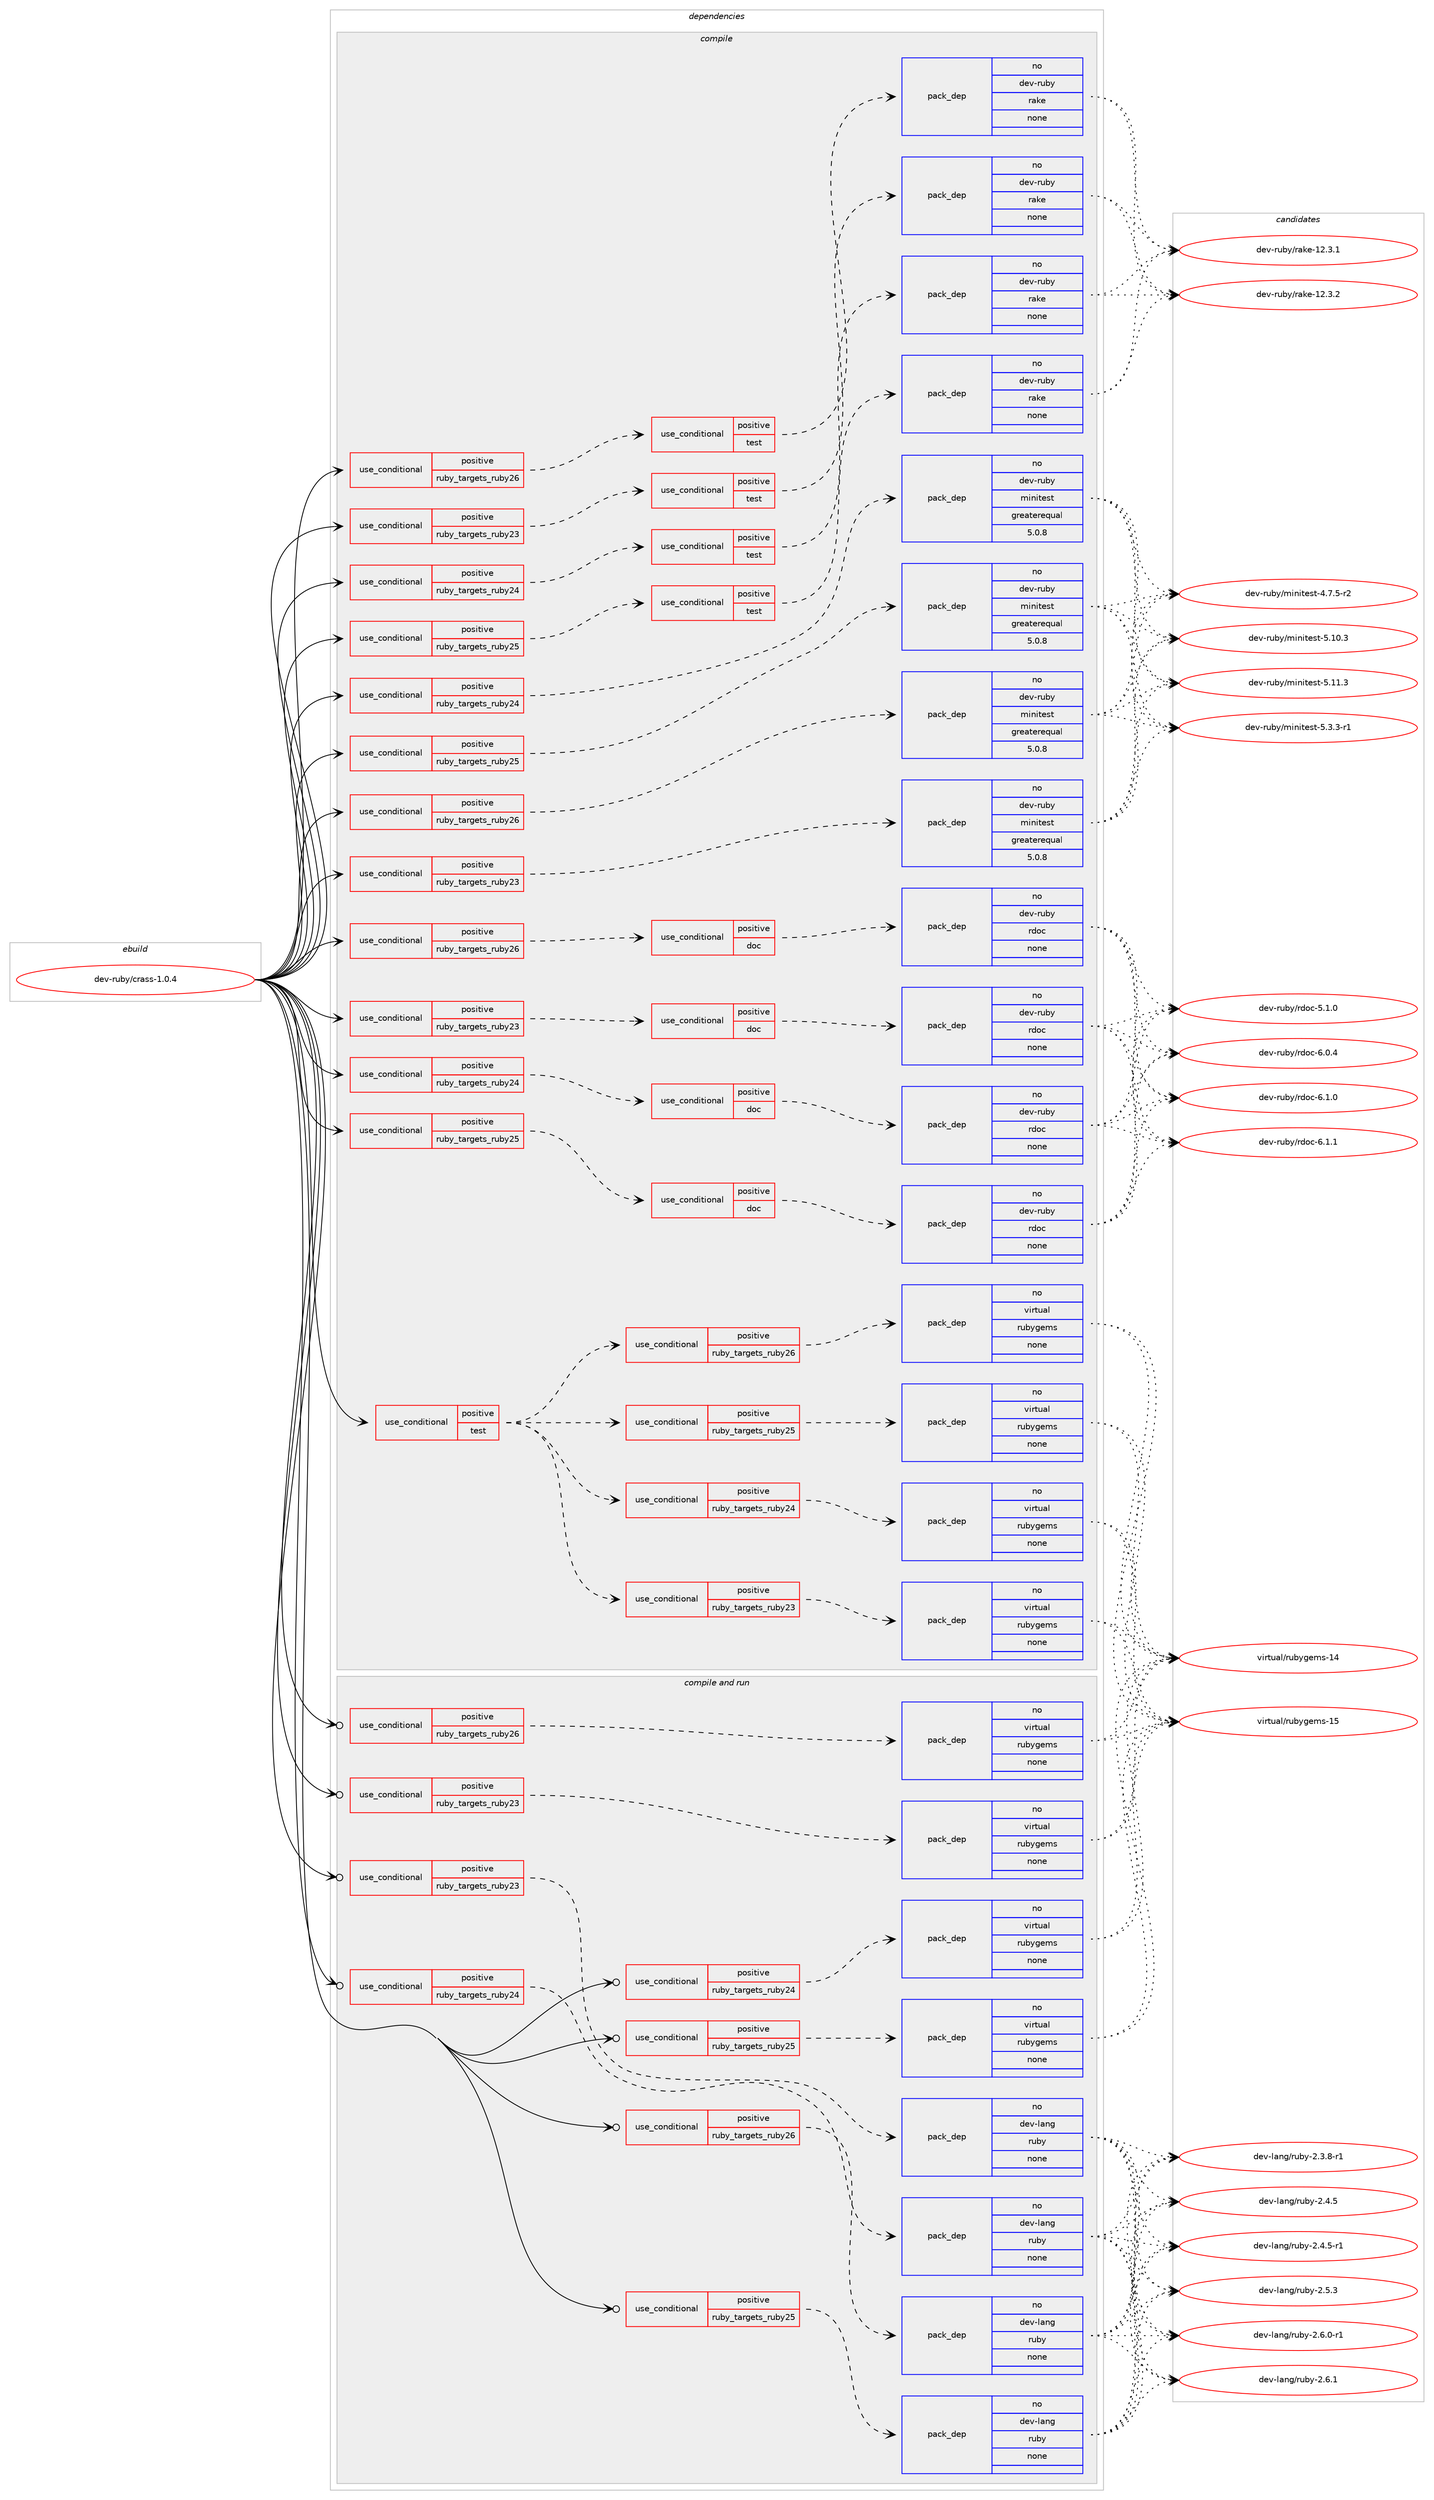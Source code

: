 digraph prolog {

# *************
# Graph options
# *************

newrank=true;
concentrate=true;
compound=true;
graph [rankdir=LR,fontname=Helvetica,fontsize=10,ranksep=1.5];#, ranksep=2.5, nodesep=0.2];
edge  [arrowhead=vee];
node  [fontname=Helvetica,fontsize=10];

# **********
# The ebuild
# **********

subgraph cluster_leftcol {
color=gray;
rank=same;
label=<<i>ebuild</i>>;
id [label="dev-ruby/crass-1.0.4", color=red, width=4, href="../dev-ruby/crass-1.0.4.svg"];
}

# ****************
# The dependencies
# ****************

subgraph cluster_midcol {
color=gray;
label=<<i>dependencies</i>>;
subgraph cluster_compile {
fillcolor="#eeeeee";
style=filled;
label=<<i>compile</i>>;
subgraph cond397153 {
dependency1488416 [label=<<TABLE BORDER="0" CELLBORDER="1" CELLSPACING="0" CELLPADDING="4"><TR><TD ROWSPAN="3" CELLPADDING="10">use_conditional</TD></TR><TR><TD>positive</TD></TR><TR><TD>ruby_targets_ruby23</TD></TR></TABLE>>, shape=none, color=red];
subgraph cond397154 {
dependency1488417 [label=<<TABLE BORDER="0" CELLBORDER="1" CELLSPACING="0" CELLPADDING="4"><TR><TD ROWSPAN="3" CELLPADDING="10">use_conditional</TD></TR><TR><TD>positive</TD></TR><TR><TD>doc</TD></TR></TABLE>>, shape=none, color=red];
subgraph pack1067819 {
dependency1488418 [label=<<TABLE BORDER="0" CELLBORDER="1" CELLSPACING="0" CELLPADDING="4" WIDTH="220"><TR><TD ROWSPAN="6" CELLPADDING="30">pack_dep</TD></TR><TR><TD WIDTH="110">no</TD></TR><TR><TD>dev-ruby</TD></TR><TR><TD>rdoc</TD></TR><TR><TD>none</TD></TR><TR><TD></TD></TR></TABLE>>, shape=none, color=blue];
}
dependency1488417:e -> dependency1488418:w [weight=20,style="dashed",arrowhead="vee"];
}
dependency1488416:e -> dependency1488417:w [weight=20,style="dashed",arrowhead="vee"];
}
id:e -> dependency1488416:w [weight=20,style="solid",arrowhead="vee"];
subgraph cond397155 {
dependency1488419 [label=<<TABLE BORDER="0" CELLBORDER="1" CELLSPACING="0" CELLPADDING="4"><TR><TD ROWSPAN="3" CELLPADDING="10">use_conditional</TD></TR><TR><TD>positive</TD></TR><TR><TD>ruby_targets_ruby23</TD></TR></TABLE>>, shape=none, color=red];
subgraph cond397156 {
dependency1488420 [label=<<TABLE BORDER="0" CELLBORDER="1" CELLSPACING="0" CELLPADDING="4"><TR><TD ROWSPAN="3" CELLPADDING="10">use_conditional</TD></TR><TR><TD>positive</TD></TR><TR><TD>test</TD></TR></TABLE>>, shape=none, color=red];
subgraph pack1067820 {
dependency1488421 [label=<<TABLE BORDER="0" CELLBORDER="1" CELLSPACING="0" CELLPADDING="4" WIDTH="220"><TR><TD ROWSPAN="6" CELLPADDING="30">pack_dep</TD></TR><TR><TD WIDTH="110">no</TD></TR><TR><TD>dev-ruby</TD></TR><TR><TD>rake</TD></TR><TR><TD>none</TD></TR><TR><TD></TD></TR></TABLE>>, shape=none, color=blue];
}
dependency1488420:e -> dependency1488421:w [weight=20,style="dashed",arrowhead="vee"];
}
dependency1488419:e -> dependency1488420:w [weight=20,style="dashed",arrowhead="vee"];
}
id:e -> dependency1488419:w [weight=20,style="solid",arrowhead="vee"];
subgraph cond397157 {
dependency1488422 [label=<<TABLE BORDER="0" CELLBORDER="1" CELLSPACING="0" CELLPADDING="4"><TR><TD ROWSPAN="3" CELLPADDING="10">use_conditional</TD></TR><TR><TD>positive</TD></TR><TR><TD>ruby_targets_ruby23</TD></TR></TABLE>>, shape=none, color=red];
subgraph pack1067821 {
dependency1488423 [label=<<TABLE BORDER="0" CELLBORDER="1" CELLSPACING="0" CELLPADDING="4" WIDTH="220"><TR><TD ROWSPAN="6" CELLPADDING="30">pack_dep</TD></TR><TR><TD WIDTH="110">no</TD></TR><TR><TD>dev-ruby</TD></TR><TR><TD>minitest</TD></TR><TR><TD>greaterequal</TD></TR><TR><TD>5.0.8</TD></TR></TABLE>>, shape=none, color=blue];
}
dependency1488422:e -> dependency1488423:w [weight=20,style="dashed",arrowhead="vee"];
}
id:e -> dependency1488422:w [weight=20,style="solid",arrowhead="vee"];
subgraph cond397158 {
dependency1488424 [label=<<TABLE BORDER="0" CELLBORDER="1" CELLSPACING="0" CELLPADDING="4"><TR><TD ROWSPAN="3" CELLPADDING="10">use_conditional</TD></TR><TR><TD>positive</TD></TR><TR><TD>ruby_targets_ruby24</TD></TR></TABLE>>, shape=none, color=red];
subgraph cond397159 {
dependency1488425 [label=<<TABLE BORDER="0" CELLBORDER="1" CELLSPACING="0" CELLPADDING="4"><TR><TD ROWSPAN="3" CELLPADDING="10">use_conditional</TD></TR><TR><TD>positive</TD></TR><TR><TD>doc</TD></TR></TABLE>>, shape=none, color=red];
subgraph pack1067822 {
dependency1488426 [label=<<TABLE BORDER="0" CELLBORDER="1" CELLSPACING="0" CELLPADDING="4" WIDTH="220"><TR><TD ROWSPAN="6" CELLPADDING="30">pack_dep</TD></TR><TR><TD WIDTH="110">no</TD></TR><TR><TD>dev-ruby</TD></TR><TR><TD>rdoc</TD></TR><TR><TD>none</TD></TR><TR><TD></TD></TR></TABLE>>, shape=none, color=blue];
}
dependency1488425:e -> dependency1488426:w [weight=20,style="dashed",arrowhead="vee"];
}
dependency1488424:e -> dependency1488425:w [weight=20,style="dashed",arrowhead="vee"];
}
id:e -> dependency1488424:w [weight=20,style="solid",arrowhead="vee"];
subgraph cond397160 {
dependency1488427 [label=<<TABLE BORDER="0" CELLBORDER="1" CELLSPACING="0" CELLPADDING="4"><TR><TD ROWSPAN="3" CELLPADDING="10">use_conditional</TD></TR><TR><TD>positive</TD></TR><TR><TD>ruby_targets_ruby24</TD></TR></TABLE>>, shape=none, color=red];
subgraph cond397161 {
dependency1488428 [label=<<TABLE BORDER="0" CELLBORDER="1" CELLSPACING="0" CELLPADDING="4"><TR><TD ROWSPAN="3" CELLPADDING="10">use_conditional</TD></TR><TR><TD>positive</TD></TR><TR><TD>test</TD></TR></TABLE>>, shape=none, color=red];
subgraph pack1067823 {
dependency1488429 [label=<<TABLE BORDER="0" CELLBORDER="1" CELLSPACING="0" CELLPADDING="4" WIDTH="220"><TR><TD ROWSPAN="6" CELLPADDING="30">pack_dep</TD></TR><TR><TD WIDTH="110">no</TD></TR><TR><TD>dev-ruby</TD></TR><TR><TD>rake</TD></TR><TR><TD>none</TD></TR><TR><TD></TD></TR></TABLE>>, shape=none, color=blue];
}
dependency1488428:e -> dependency1488429:w [weight=20,style="dashed",arrowhead="vee"];
}
dependency1488427:e -> dependency1488428:w [weight=20,style="dashed",arrowhead="vee"];
}
id:e -> dependency1488427:w [weight=20,style="solid",arrowhead="vee"];
subgraph cond397162 {
dependency1488430 [label=<<TABLE BORDER="0" CELLBORDER="1" CELLSPACING="0" CELLPADDING="4"><TR><TD ROWSPAN="3" CELLPADDING="10">use_conditional</TD></TR><TR><TD>positive</TD></TR><TR><TD>ruby_targets_ruby24</TD></TR></TABLE>>, shape=none, color=red];
subgraph pack1067824 {
dependency1488431 [label=<<TABLE BORDER="0" CELLBORDER="1" CELLSPACING="0" CELLPADDING="4" WIDTH="220"><TR><TD ROWSPAN="6" CELLPADDING="30">pack_dep</TD></TR><TR><TD WIDTH="110">no</TD></TR><TR><TD>dev-ruby</TD></TR><TR><TD>minitest</TD></TR><TR><TD>greaterequal</TD></TR><TR><TD>5.0.8</TD></TR></TABLE>>, shape=none, color=blue];
}
dependency1488430:e -> dependency1488431:w [weight=20,style="dashed",arrowhead="vee"];
}
id:e -> dependency1488430:w [weight=20,style="solid",arrowhead="vee"];
subgraph cond397163 {
dependency1488432 [label=<<TABLE BORDER="0" CELLBORDER="1" CELLSPACING="0" CELLPADDING="4"><TR><TD ROWSPAN="3" CELLPADDING="10">use_conditional</TD></TR><TR><TD>positive</TD></TR><TR><TD>ruby_targets_ruby25</TD></TR></TABLE>>, shape=none, color=red];
subgraph cond397164 {
dependency1488433 [label=<<TABLE BORDER="0" CELLBORDER="1" CELLSPACING="0" CELLPADDING="4"><TR><TD ROWSPAN="3" CELLPADDING="10">use_conditional</TD></TR><TR><TD>positive</TD></TR><TR><TD>doc</TD></TR></TABLE>>, shape=none, color=red];
subgraph pack1067825 {
dependency1488434 [label=<<TABLE BORDER="0" CELLBORDER="1" CELLSPACING="0" CELLPADDING="4" WIDTH="220"><TR><TD ROWSPAN="6" CELLPADDING="30">pack_dep</TD></TR><TR><TD WIDTH="110">no</TD></TR><TR><TD>dev-ruby</TD></TR><TR><TD>rdoc</TD></TR><TR><TD>none</TD></TR><TR><TD></TD></TR></TABLE>>, shape=none, color=blue];
}
dependency1488433:e -> dependency1488434:w [weight=20,style="dashed",arrowhead="vee"];
}
dependency1488432:e -> dependency1488433:w [weight=20,style="dashed",arrowhead="vee"];
}
id:e -> dependency1488432:w [weight=20,style="solid",arrowhead="vee"];
subgraph cond397165 {
dependency1488435 [label=<<TABLE BORDER="0" CELLBORDER="1" CELLSPACING="0" CELLPADDING="4"><TR><TD ROWSPAN="3" CELLPADDING="10">use_conditional</TD></TR><TR><TD>positive</TD></TR><TR><TD>ruby_targets_ruby25</TD></TR></TABLE>>, shape=none, color=red];
subgraph cond397166 {
dependency1488436 [label=<<TABLE BORDER="0" CELLBORDER="1" CELLSPACING="0" CELLPADDING="4"><TR><TD ROWSPAN="3" CELLPADDING="10">use_conditional</TD></TR><TR><TD>positive</TD></TR><TR><TD>test</TD></TR></TABLE>>, shape=none, color=red];
subgraph pack1067826 {
dependency1488437 [label=<<TABLE BORDER="0" CELLBORDER="1" CELLSPACING="0" CELLPADDING="4" WIDTH="220"><TR><TD ROWSPAN="6" CELLPADDING="30">pack_dep</TD></TR><TR><TD WIDTH="110">no</TD></TR><TR><TD>dev-ruby</TD></TR><TR><TD>rake</TD></TR><TR><TD>none</TD></TR><TR><TD></TD></TR></TABLE>>, shape=none, color=blue];
}
dependency1488436:e -> dependency1488437:w [weight=20,style="dashed",arrowhead="vee"];
}
dependency1488435:e -> dependency1488436:w [weight=20,style="dashed",arrowhead="vee"];
}
id:e -> dependency1488435:w [weight=20,style="solid",arrowhead="vee"];
subgraph cond397167 {
dependency1488438 [label=<<TABLE BORDER="0" CELLBORDER="1" CELLSPACING="0" CELLPADDING="4"><TR><TD ROWSPAN="3" CELLPADDING="10">use_conditional</TD></TR><TR><TD>positive</TD></TR><TR><TD>ruby_targets_ruby25</TD></TR></TABLE>>, shape=none, color=red];
subgraph pack1067827 {
dependency1488439 [label=<<TABLE BORDER="0" CELLBORDER="1" CELLSPACING="0" CELLPADDING="4" WIDTH="220"><TR><TD ROWSPAN="6" CELLPADDING="30">pack_dep</TD></TR><TR><TD WIDTH="110">no</TD></TR><TR><TD>dev-ruby</TD></TR><TR><TD>minitest</TD></TR><TR><TD>greaterequal</TD></TR><TR><TD>5.0.8</TD></TR></TABLE>>, shape=none, color=blue];
}
dependency1488438:e -> dependency1488439:w [weight=20,style="dashed",arrowhead="vee"];
}
id:e -> dependency1488438:w [weight=20,style="solid",arrowhead="vee"];
subgraph cond397168 {
dependency1488440 [label=<<TABLE BORDER="0" CELLBORDER="1" CELLSPACING="0" CELLPADDING="4"><TR><TD ROWSPAN="3" CELLPADDING="10">use_conditional</TD></TR><TR><TD>positive</TD></TR><TR><TD>ruby_targets_ruby26</TD></TR></TABLE>>, shape=none, color=red];
subgraph cond397169 {
dependency1488441 [label=<<TABLE BORDER="0" CELLBORDER="1" CELLSPACING="0" CELLPADDING="4"><TR><TD ROWSPAN="3" CELLPADDING="10">use_conditional</TD></TR><TR><TD>positive</TD></TR><TR><TD>doc</TD></TR></TABLE>>, shape=none, color=red];
subgraph pack1067828 {
dependency1488442 [label=<<TABLE BORDER="0" CELLBORDER="1" CELLSPACING="0" CELLPADDING="4" WIDTH="220"><TR><TD ROWSPAN="6" CELLPADDING="30">pack_dep</TD></TR><TR><TD WIDTH="110">no</TD></TR><TR><TD>dev-ruby</TD></TR><TR><TD>rdoc</TD></TR><TR><TD>none</TD></TR><TR><TD></TD></TR></TABLE>>, shape=none, color=blue];
}
dependency1488441:e -> dependency1488442:w [weight=20,style="dashed",arrowhead="vee"];
}
dependency1488440:e -> dependency1488441:w [weight=20,style="dashed",arrowhead="vee"];
}
id:e -> dependency1488440:w [weight=20,style="solid",arrowhead="vee"];
subgraph cond397170 {
dependency1488443 [label=<<TABLE BORDER="0" CELLBORDER="1" CELLSPACING="0" CELLPADDING="4"><TR><TD ROWSPAN="3" CELLPADDING="10">use_conditional</TD></TR><TR><TD>positive</TD></TR><TR><TD>ruby_targets_ruby26</TD></TR></TABLE>>, shape=none, color=red];
subgraph cond397171 {
dependency1488444 [label=<<TABLE BORDER="0" CELLBORDER="1" CELLSPACING="0" CELLPADDING="4"><TR><TD ROWSPAN="3" CELLPADDING="10">use_conditional</TD></TR><TR><TD>positive</TD></TR><TR><TD>test</TD></TR></TABLE>>, shape=none, color=red];
subgraph pack1067829 {
dependency1488445 [label=<<TABLE BORDER="0" CELLBORDER="1" CELLSPACING="0" CELLPADDING="4" WIDTH="220"><TR><TD ROWSPAN="6" CELLPADDING="30">pack_dep</TD></TR><TR><TD WIDTH="110">no</TD></TR><TR><TD>dev-ruby</TD></TR><TR><TD>rake</TD></TR><TR><TD>none</TD></TR><TR><TD></TD></TR></TABLE>>, shape=none, color=blue];
}
dependency1488444:e -> dependency1488445:w [weight=20,style="dashed",arrowhead="vee"];
}
dependency1488443:e -> dependency1488444:w [weight=20,style="dashed",arrowhead="vee"];
}
id:e -> dependency1488443:w [weight=20,style="solid",arrowhead="vee"];
subgraph cond397172 {
dependency1488446 [label=<<TABLE BORDER="0" CELLBORDER="1" CELLSPACING="0" CELLPADDING="4"><TR><TD ROWSPAN="3" CELLPADDING="10">use_conditional</TD></TR><TR><TD>positive</TD></TR><TR><TD>ruby_targets_ruby26</TD></TR></TABLE>>, shape=none, color=red];
subgraph pack1067830 {
dependency1488447 [label=<<TABLE BORDER="0" CELLBORDER="1" CELLSPACING="0" CELLPADDING="4" WIDTH="220"><TR><TD ROWSPAN="6" CELLPADDING="30">pack_dep</TD></TR><TR><TD WIDTH="110">no</TD></TR><TR><TD>dev-ruby</TD></TR><TR><TD>minitest</TD></TR><TR><TD>greaterequal</TD></TR><TR><TD>5.0.8</TD></TR></TABLE>>, shape=none, color=blue];
}
dependency1488446:e -> dependency1488447:w [weight=20,style="dashed",arrowhead="vee"];
}
id:e -> dependency1488446:w [weight=20,style="solid",arrowhead="vee"];
subgraph cond397173 {
dependency1488448 [label=<<TABLE BORDER="0" CELLBORDER="1" CELLSPACING="0" CELLPADDING="4"><TR><TD ROWSPAN="3" CELLPADDING="10">use_conditional</TD></TR><TR><TD>positive</TD></TR><TR><TD>test</TD></TR></TABLE>>, shape=none, color=red];
subgraph cond397174 {
dependency1488449 [label=<<TABLE BORDER="0" CELLBORDER="1" CELLSPACING="0" CELLPADDING="4"><TR><TD ROWSPAN="3" CELLPADDING="10">use_conditional</TD></TR><TR><TD>positive</TD></TR><TR><TD>ruby_targets_ruby23</TD></TR></TABLE>>, shape=none, color=red];
subgraph pack1067831 {
dependency1488450 [label=<<TABLE BORDER="0" CELLBORDER="1" CELLSPACING="0" CELLPADDING="4" WIDTH="220"><TR><TD ROWSPAN="6" CELLPADDING="30">pack_dep</TD></TR><TR><TD WIDTH="110">no</TD></TR><TR><TD>virtual</TD></TR><TR><TD>rubygems</TD></TR><TR><TD>none</TD></TR><TR><TD></TD></TR></TABLE>>, shape=none, color=blue];
}
dependency1488449:e -> dependency1488450:w [weight=20,style="dashed",arrowhead="vee"];
}
dependency1488448:e -> dependency1488449:w [weight=20,style="dashed",arrowhead="vee"];
subgraph cond397175 {
dependency1488451 [label=<<TABLE BORDER="0" CELLBORDER="1" CELLSPACING="0" CELLPADDING="4"><TR><TD ROWSPAN="3" CELLPADDING="10">use_conditional</TD></TR><TR><TD>positive</TD></TR><TR><TD>ruby_targets_ruby24</TD></TR></TABLE>>, shape=none, color=red];
subgraph pack1067832 {
dependency1488452 [label=<<TABLE BORDER="0" CELLBORDER="1" CELLSPACING="0" CELLPADDING="4" WIDTH="220"><TR><TD ROWSPAN="6" CELLPADDING="30">pack_dep</TD></TR><TR><TD WIDTH="110">no</TD></TR><TR><TD>virtual</TD></TR><TR><TD>rubygems</TD></TR><TR><TD>none</TD></TR><TR><TD></TD></TR></TABLE>>, shape=none, color=blue];
}
dependency1488451:e -> dependency1488452:w [weight=20,style="dashed",arrowhead="vee"];
}
dependency1488448:e -> dependency1488451:w [weight=20,style="dashed",arrowhead="vee"];
subgraph cond397176 {
dependency1488453 [label=<<TABLE BORDER="0" CELLBORDER="1" CELLSPACING="0" CELLPADDING="4"><TR><TD ROWSPAN="3" CELLPADDING="10">use_conditional</TD></TR><TR><TD>positive</TD></TR><TR><TD>ruby_targets_ruby25</TD></TR></TABLE>>, shape=none, color=red];
subgraph pack1067833 {
dependency1488454 [label=<<TABLE BORDER="0" CELLBORDER="1" CELLSPACING="0" CELLPADDING="4" WIDTH="220"><TR><TD ROWSPAN="6" CELLPADDING="30">pack_dep</TD></TR><TR><TD WIDTH="110">no</TD></TR><TR><TD>virtual</TD></TR><TR><TD>rubygems</TD></TR><TR><TD>none</TD></TR><TR><TD></TD></TR></TABLE>>, shape=none, color=blue];
}
dependency1488453:e -> dependency1488454:w [weight=20,style="dashed",arrowhead="vee"];
}
dependency1488448:e -> dependency1488453:w [weight=20,style="dashed",arrowhead="vee"];
subgraph cond397177 {
dependency1488455 [label=<<TABLE BORDER="0" CELLBORDER="1" CELLSPACING="0" CELLPADDING="4"><TR><TD ROWSPAN="3" CELLPADDING="10">use_conditional</TD></TR><TR><TD>positive</TD></TR><TR><TD>ruby_targets_ruby26</TD></TR></TABLE>>, shape=none, color=red];
subgraph pack1067834 {
dependency1488456 [label=<<TABLE BORDER="0" CELLBORDER="1" CELLSPACING="0" CELLPADDING="4" WIDTH="220"><TR><TD ROWSPAN="6" CELLPADDING="30">pack_dep</TD></TR><TR><TD WIDTH="110">no</TD></TR><TR><TD>virtual</TD></TR><TR><TD>rubygems</TD></TR><TR><TD>none</TD></TR><TR><TD></TD></TR></TABLE>>, shape=none, color=blue];
}
dependency1488455:e -> dependency1488456:w [weight=20,style="dashed",arrowhead="vee"];
}
dependency1488448:e -> dependency1488455:w [weight=20,style="dashed",arrowhead="vee"];
}
id:e -> dependency1488448:w [weight=20,style="solid",arrowhead="vee"];
}
subgraph cluster_compileandrun {
fillcolor="#eeeeee";
style=filled;
label=<<i>compile and run</i>>;
subgraph cond397178 {
dependency1488457 [label=<<TABLE BORDER="0" CELLBORDER="1" CELLSPACING="0" CELLPADDING="4"><TR><TD ROWSPAN="3" CELLPADDING="10">use_conditional</TD></TR><TR><TD>positive</TD></TR><TR><TD>ruby_targets_ruby23</TD></TR></TABLE>>, shape=none, color=red];
subgraph pack1067835 {
dependency1488458 [label=<<TABLE BORDER="0" CELLBORDER="1" CELLSPACING="0" CELLPADDING="4" WIDTH="220"><TR><TD ROWSPAN="6" CELLPADDING="30">pack_dep</TD></TR><TR><TD WIDTH="110">no</TD></TR><TR><TD>dev-lang</TD></TR><TR><TD>ruby</TD></TR><TR><TD>none</TD></TR><TR><TD></TD></TR></TABLE>>, shape=none, color=blue];
}
dependency1488457:e -> dependency1488458:w [weight=20,style="dashed",arrowhead="vee"];
}
id:e -> dependency1488457:w [weight=20,style="solid",arrowhead="odotvee"];
subgraph cond397179 {
dependency1488459 [label=<<TABLE BORDER="0" CELLBORDER="1" CELLSPACING="0" CELLPADDING="4"><TR><TD ROWSPAN="3" CELLPADDING="10">use_conditional</TD></TR><TR><TD>positive</TD></TR><TR><TD>ruby_targets_ruby23</TD></TR></TABLE>>, shape=none, color=red];
subgraph pack1067836 {
dependency1488460 [label=<<TABLE BORDER="0" CELLBORDER="1" CELLSPACING="0" CELLPADDING="4" WIDTH="220"><TR><TD ROWSPAN="6" CELLPADDING="30">pack_dep</TD></TR><TR><TD WIDTH="110">no</TD></TR><TR><TD>virtual</TD></TR><TR><TD>rubygems</TD></TR><TR><TD>none</TD></TR><TR><TD></TD></TR></TABLE>>, shape=none, color=blue];
}
dependency1488459:e -> dependency1488460:w [weight=20,style="dashed",arrowhead="vee"];
}
id:e -> dependency1488459:w [weight=20,style="solid",arrowhead="odotvee"];
subgraph cond397180 {
dependency1488461 [label=<<TABLE BORDER="0" CELLBORDER="1" CELLSPACING="0" CELLPADDING="4"><TR><TD ROWSPAN="3" CELLPADDING="10">use_conditional</TD></TR><TR><TD>positive</TD></TR><TR><TD>ruby_targets_ruby24</TD></TR></TABLE>>, shape=none, color=red];
subgraph pack1067837 {
dependency1488462 [label=<<TABLE BORDER="0" CELLBORDER="1" CELLSPACING="0" CELLPADDING="4" WIDTH="220"><TR><TD ROWSPAN="6" CELLPADDING="30">pack_dep</TD></TR><TR><TD WIDTH="110">no</TD></TR><TR><TD>dev-lang</TD></TR><TR><TD>ruby</TD></TR><TR><TD>none</TD></TR><TR><TD></TD></TR></TABLE>>, shape=none, color=blue];
}
dependency1488461:e -> dependency1488462:w [weight=20,style="dashed",arrowhead="vee"];
}
id:e -> dependency1488461:w [weight=20,style="solid",arrowhead="odotvee"];
subgraph cond397181 {
dependency1488463 [label=<<TABLE BORDER="0" CELLBORDER="1" CELLSPACING="0" CELLPADDING="4"><TR><TD ROWSPAN="3" CELLPADDING="10">use_conditional</TD></TR><TR><TD>positive</TD></TR><TR><TD>ruby_targets_ruby24</TD></TR></TABLE>>, shape=none, color=red];
subgraph pack1067838 {
dependency1488464 [label=<<TABLE BORDER="0" CELLBORDER="1" CELLSPACING="0" CELLPADDING="4" WIDTH="220"><TR><TD ROWSPAN="6" CELLPADDING="30">pack_dep</TD></TR><TR><TD WIDTH="110">no</TD></TR><TR><TD>virtual</TD></TR><TR><TD>rubygems</TD></TR><TR><TD>none</TD></TR><TR><TD></TD></TR></TABLE>>, shape=none, color=blue];
}
dependency1488463:e -> dependency1488464:w [weight=20,style="dashed",arrowhead="vee"];
}
id:e -> dependency1488463:w [weight=20,style="solid",arrowhead="odotvee"];
subgraph cond397182 {
dependency1488465 [label=<<TABLE BORDER="0" CELLBORDER="1" CELLSPACING="0" CELLPADDING="4"><TR><TD ROWSPAN="3" CELLPADDING="10">use_conditional</TD></TR><TR><TD>positive</TD></TR><TR><TD>ruby_targets_ruby25</TD></TR></TABLE>>, shape=none, color=red];
subgraph pack1067839 {
dependency1488466 [label=<<TABLE BORDER="0" CELLBORDER="1" CELLSPACING="0" CELLPADDING="4" WIDTH="220"><TR><TD ROWSPAN="6" CELLPADDING="30">pack_dep</TD></TR><TR><TD WIDTH="110">no</TD></TR><TR><TD>dev-lang</TD></TR><TR><TD>ruby</TD></TR><TR><TD>none</TD></TR><TR><TD></TD></TR></TABLE>>, shape=none, color=blue];
}
dependency1488465:e -> dependency1488466:w [weight=20,style="dashed",arrowhead="vee"];
}
id:e -> dependency1488465:w [weight=20,style="solid",arrowhead="odotvee"];
subgraph cond397183 {
dependency1488467 [label=<<TABLE BORDER="0" CELLBORDER="1" CELLSPACING="0" CELLPADDING="4"><TR><TD ROWSPAN="3" CELLPADDING="10">use_conditional</TD></TR><TR><TD>positive</TD></TR><TR><TD>ruby_targets_ruby25</TD></TR></TABLE>>, shape=none, color=red];
subgraph pack1067840 {
dependency1488468 [label=<<TABLE BORDER="0" CELLBORDER="1" CELLSPACING="0" CELLPADDING="4" WIDTH="220"><TR><TD ROWSPAN="6" CELLPADDING="30">pack_dep</TD></TR><TR><TD WIDTH="110">no</TD></TR><TR><TD>virtual</TD></TR><TR><TD>rubygems</TD></TR><TR><TD>none</TD></TR><TR><TD></TD></TR></TABLE>>, shape=none, color=blue];
}
dependency1488467:e -> dependency1488468:w [weight=20,style="dashed",arrowhead="vee"];
}
id:e -> dependency1488467:w [weight=20,style="solid",arrowhead="odotvee"];
subgraph cond397184 {
dependency1488469 [label=<<TABLE BORDER="0" CELLBORDER="1" CELLSPACING="0" CELLPADDING="4"><TR><TD ROWSPAN="3" CELLPADDING="10">use_conditional</TD></TR><TR><TD>positive</TD></TR><TR><TD>ruby_targets_ruby26</TD></TR></TABLE>>, shape=none, color=red];
subgraph pack1067841 {
dependency1488470 [label=<<TABLE BORDER="0" CELLBORDER="1" CELLSPACING="0" CELLPADDING="4" WIDTH="220"><TR><TD ROWSPAN="6" CELLPADDING="30">pack_dep</TD></TR><TR><TD WIDTH="110">no</TD></TR><TR><TD>dev-lang</TD></TR><TR><TD>ruby</TD></TR><TR><TD>none</TD></TR><TR><TD></TD></TR></TABLE>>, shape=none, color=blue];
}
dependency1488469:e -> dependency1488470:w [weight=20,style="dashed",arrowhead="vee"];
}
id:e -> dependency1488469:w [weight=20,style="solid",arrowhead="odotvee"];
subgraph cond397185 {
dependency1488471 [label=<<TABLE BORDER="0" CELLBORDER="1" CELLSPACING="0" CELLPADDING="4"><TR><TD ROWSPAN="3" CELLPADDING="10">use_conditional</TD></TR><TR><TD>positive</TD></TR><TR><TD>ruby_targets_ruby26</TD></TR></TABLE>>, shape=none, color=red];
subgraph pack1067842 {
dependency1488472 [label=<<TABLE BORDER="0" CELLBORDER="1" CELLSPACING="0" CELLPADDING="4" WIDTH="220"><TR><TD ROWSPAN="6" CELLPADDING="30">pack_dep</TD></TR><TR><TD WIDTH="110">no</TD></TR><TR><TD>virtual</TD></TR><TR><TD>rubygems</TD></TR><TR><TD>none</TD></TR><TR><TD></TD></TR></TABLE>>, shape=none, color=blue];
}
dependency1488471:e -> dependency1488472:w [weight=20,style="dashed",arrowhead="vee"];
}
id:e -> dependency1488471:w [weight=20,style="solid",arrowhead="odotvee"];
}
subgraph cluster_run {
fillcolor="#eeeeee";
style=filled;
label=<<i>run</i>>;
}
}

# **************
# The candidates
# **************

subgraph cluster_choices {
rank=same;
color=gray;
label=<<i>candidates</i>>;

subgraph choice1067819 {
color=black;
nodesep=1;
choice10010111845114117981214711410011199455346494648 [label="dev-ruby/rdoc-5.1.0", color=red, width=4,href="../dev-ruby/rdoc-5.1.0.svg"];
choice10010111845114117981214711410011199455446484652 [label="dev-ruby/rdoc-6.0.4", color=red, width=4,href="../dev-ruby/rdoc-6.0.4.svg"];
choice10010111845114117981214711410011199455446494648 [label="dev-ruby/rdoc-6.1.0", color=red, width=4,href="../dev-ruby/rdoc-6.1.0.svg"];
choice10010111845114117981214711410011199455446494649 [label="dev-ruby/rdoc-6.1.1", color=red, width=4,href="../dev-ruby/rdoc-6.1.1.svg"];
dependency1488418:e -> choice10010111845114117981214711410011199455346494648:w [style=dotted,weight="100"];
dependency1488418:e -> choice10010111845114117981214711410011199455446484652:w [style=dotted,weight="100"];
dependency1488418:e -> choice10010111845114117981214711410011199455446494648:w [style=dotted,weight="100"];
dependency1488418:e -> choice10010111845114117981214711410011199455446494649:w [style=dotted,weight="100"];
}
subgraph choice1067820 {
color=black;
nodesep=1;
choice1001011184511411798121471149710710145495046514649 [label="dev-ruby/rake-12.3.1", color=red, width=4,href="../dev-ruby/rake-12.3.1.svg"];
choice1001011184511411798121471149710710145495046514650 [label="dev-ruby/rake-12.3.2", color=red, width=4,href="../dev-ruby/rake-12.3.2.svg"];
dependency1488421:e -> choice1001011184511411798121471149710710145495046514649:w [style=dotted,weight="100"];
dependency1488421:e -> choice1001011184511411798121471149710710145495046514650:w [style=dotted,weight="100"];
}
subgraph choice1067821 {
color=black;
nodesep=1;
choice1001011184511411798121471091051101051161011151164552465546534511450 [label="dev-ruby/minitest-4.7.5-r2", color=red, width=4,href="../dev-ruby/minitest-4.7.5-r2.svg"];
choice10010111845114117981214710910511010511610111511645534649484651 [label="dev-ruby/minitest-5.10.3", color=red, width=4,href="../dev-ruby/minitest-5.10.3.svg"];
choice10010111845114117981214710910511010511610111511645534649494651 [label="dev-ruby/minitest-5.11.3", color=red, width=4,href="../dev-ruby/minitest-5.11.3.svg"];
choice1001011184511411798121471091051101051161011151164553465146514511449 [label="dev-ruby/minitest-5.3.3-r1", color=red, width=4,href="../dev-ruby/minitest-5.3.3-r1.svg"];
dependency1488423:e -> choice1001011184511411798121471091051101051161011151164552465546534511450:w [style=dotted,weight="100"];
dependency1488423:e -> choice10010111845114117981214710910511010511610111511645534649484651:w [style=dotted,weight="100"];
dependency1488423:e -> choice10010111845114117981214710910511010511610111511645534649494651:w [style=dotted,weight="100"];
dependency1488423:e -> choice1001011184511411798121471091051101051161011151164553465146514511449:w [style=dotted,weight="100"];
}
subgraph choice1067822 {
color=black;
nodesep=1;
choice10010111845114117981214711410011199455346494648 [label="dev-ruby/rdoc-5.1.0", color=red, width=4,href="../dev-ruby/rdoc-5.1.0.svg"];
choice10010111845114117981214711410011199455446484652 [label="dev-ruby/rdoc-6.0.4", color=red, width=4,href="../dev-ruby/rdoc-6.0.4.svg"];
choice10010111845114117981214711410011199455446494648 [label="dev-ruby/rdoc-6.1.0", color=red, width=4,href="../dev-ruby/rdoc-6.1.0.svg"];
choice10010111845114117981214711410011199455446494649 [label="dev-ruby/rdoc-6.1.1", color=red, width=4,href="../dev-ruby/rdoc-6.1.1.svg"];
dependency1488426:e -> choice10010111845114117981214711410011199455346494648:w [style=dotted,weight="100"];
dependency1488426:e -> choice10010111845114117981214711410011199455446484652:w [style=dotted,weight="100"];
dependency1488426:e -> choice10010111845114117981214711410011199455446494648:w [style=dotted,weight="100"];
dependency1488426:e -> choice10010111845114117981214711410011199455446494649:w [style=dotted,weight="100"];
}
subgraph choice1067823 {
color=black;
nodesep=1;
choice1001011184511411798121471149710710145495046514649 [label="dev-ruby/rake-12.3.1", color=red, width=4,href="../dev-ruby/rake-12.3.1.svg"];
choice1001011184511411798121471149710710145495046514650 [label="dev-ruby/rake-12.3.2", color=red, width=4,href="../dev-ruby/rake-12.3.2.svg"];
dependency1488429:e -> choice1001011184511411798121471149710710145495046514649:w [style=dotted,weight="100"];
dependency1488429:e -> choice1001011184511411798121471149710710145495046514650:w [style=dotted,weight="100"];
}
subgraph choice1067824 {
color=black;
nodesep=1;
choice1001011184511411798121471091051101051161011151164552465546534511450 [label="dev-ruby/minitest-4.7.5-r2", color=red, width=4,href="../dev-ruby/minitest-4.7.5-r2.svg"];
choice10010111845114117981214710910511010511610111511645534649484651 [label="dev-ruby/minitest-5.10.3", color=red, width=4,href="../dev-ruby/minitest-5.10.3.svg"];
choice10010111845114117981214710910511010511610111511645534649494651 [label="dev-ruby/minitest-5.11.3", color=red, width=4,href="../dev-ruby/minitest-5.11.3.svg"];
choice1001011184511411798121471091051101051161011151164553465146514511449 [label="dev-ruby/minitest-5.3.3-r1", color=red, width=4,href="../dev-ruby/minitest-5.3.3-r1.svg"];
dependency1488431:e -> choice1001011184511411798121471091051101051161011151164552465546534511450:w [style=dotted,weight="100"];
dependency1488431:e -> choice10010111845114117981214710910511010511610111511645534649484651:w [style=dotted,weight="100"];
dependency1488431:e -> choice10010111845114117981214710910511010511610111511645534649494651:w [style=dotted,weight="100"];
dependency1488431:e -> choice1001011184511411798121471091051101051161011151164553465146514511449:w [style=dotted,weight="100"];
}
subgraph choice1067825 {
color=black;
nodesep=1;
choice10010111845114117981214711410011199455346494648 [label="dev-ruby/rdoc-5.1.0", color=red, width=4,href="../dev-ruby/rdoc-5.1.0.svg"];
choice10010111845114117981214711410011199455446484652 [label="dev-ruby/rdoc-6.0.4", color=red, width=4,href="../dev-ruby/rdoc-6.0.4.svg"];
choice10010111845114117981214711410011199455446494648 [label="dev-ruby/rdoc-6.1.0", color=red, width=4,href="../dev-ruby/rdoc-6.1.0.svg"];
choice10010111845114117981214711410011199455446494649 [label="dev-ruby/rdoc-6.1.1", color=red, width=4,href="../dev-ruby/rdoc-6.1.1.svg"];
dependency1488434:e -> choice10010111845114117981214711410011199455346494648:w [style=dotted,weight="100"];
dependency1488434:e -> choice10010111845114117981214711410011199455446484652:w [style=dotted,weight="100"];
dependency1488434:e -> choice10010111845114117981214711410011199455446494648:w [style=dotted,weight="100"];
dependency1488434:e -> choice10010111845114117981214711410011199455446494649:w [style=dotted,weight="100"];
}
subgraph choice1067826 {
color=black;
nodesep=1;
choice1001011184511411798121471149710710145495046514649 [label="dev-ruby/rake-12.3.1", color=red, width=4,href="../dev-ruby/rake-12.3.1.svg"];
choice1001011184511411798121471149710710145495046514650 [label="dev-ruby/rake-12.3.2", color=red, width=4,href="../dev-ruby/rake-12.3.2.svg"];
dependency1488437:e -> choice1001011184511411798121471149710710145495046514649:w [style=dotted,weight="100"];
dependency1488437:e -> choice1001011184511411798121471149710710145495046514650:w [style=dotted,weight="100"];
}
subgraph choice1067827 {
color=black;
nodesep=1;
choice1001011184511411798121471091051101051161011151164552465546534511450 [label="dev-ruby/minitest-4.7.5-r2", color=red, width=4,href="../dev-ruby/minitest-4.7.5-r2.svg"];
choice10010111845114117981214710910511010511610111511645534649484651 [label="dev-ruby/minitest-5.10.3", color=red, width=4,href="../dev-ruby/minitest-5.10.3.svg"];
choice10010111845114117981214710910511010511610111511645534649494651 [label="dev-ruby/minitest-5.11.3", color=red, width=4,href="../dev-ruby/minitest-5.11.3.svg"];
choice1001011184511411798121471091051101051161011151164553465146514511449 [label="dev-ruby/minitest-5.3.3-r1", color=red, width=4,href="../dev-ruby/minitest-5.3.3-r1.svg"];
dependency1488439:e -> choice1001011184511411798121471091051101051161011151164552465546534511450:w [style=dotted,weight="100"];
dependency1488439:e -> choice10010111845114117981214710910511010511610111511645534649484651:w [style=dotted,weight="100"];
dependency1488439:e -> choice10010111845114117981214710910511010511610111511645534649494651:w [style=dotted,weight="100"];
dependency1488439:e -> choice1001011184511411798121471091051101051161011151164553465146514511449:w [style=dotted,weight="100"];
}
subgraph choice1067828 {
color=black;
nodesep=1;
choice10010111845114117981214711410011199455346494648 [label="dev-ruby/rdoc-5.1.0", color=red, width=4,href="../dev-ruby/rdoc-5.1.0.svg"];
choice10010111845114117981214711410011199455446484652 [label="dev-ruby/rdoc-6.0.4", color=red, width=4,href="../dev-ruby/rdoc-6.0.4.svg"];
choice10010111845114117981214711410011199455446494648 [label="dev-ruby/rdoc-6.1.0", color=red, width=4,href="../dev-ruby/rdoc-6.1.0.svg"];
choice10010111845114117981214711410011199455446494649 [label="dev-ruby/rdoc-6.1.1", color=red, width=4,href="../dev-ruby/rdoc-6.1.1.svg"];
dependency1488442:e -> choice10010111845114117981214711410011199455346494648:w [style=dotted,weight="100"];
dependency1488442:e -> choice10010111845114117981214711410011199455446484652:w [style=dotted,weight="100"];
dependency1488442:e -> choice10010111845114117981214711410011199455446494648:w [style=dotted,weight="100"];
dependency1488442:e -> choice10010111845114117981214711410011199455446494649:w [style=dotted,weight="100"];
}
subgraph choice1067829 {
color=black;
nodesep=1;
choice1001011184511411798121471149710710145495046514649 [label="dev-ruby/rake-12.3.1", color=red, width=4,href="../dev-ruby/rake-12.3.1.svg"];
choice1001011184511411798121471149710710145495046514650 [label="dev-ruby/rake-12.3.2", color=red, width=4,href="../dev-ruby/rake-12.3.2.svg"];
dependency1488445:e -> choice1001011184511411798121471149710710145495046514649:w [style=dotted,weight="100"];
dependency1488445:e -> choice1001011184511411798121471149710710145495046514650:w [style=dotted,weight="100"];
}
subgraph choice1067830 {
color=black;
nodesep=1;
choice1001011184511411798121471091051101051161011151164552465546534511450 [label="dev-ruby/minitest-4.7.5-r2", color=red, width=4,href="../dev-ruby/minitest-4.7.5-r2.svg"];
choice10010111845114117981214710910511010511610111511645534649484651 [label="dev-ruby/minitest-5.10.3", color=red, width=4,href="../dev-ruby/minitest-5.10.3.svg"];
choice10010111845114117981214710910511010511610111511645534649494651 [label="dev-ruby/minitest-5.11.3", color=red, width=4,href="../dev-ruby/minitest-5.11.3.svg"];
choice1001011184511411798121471091051101051161011151164553465146514511449 [label="dev-ruby/minitest-5.3.3-r1", color=red, width=4,href="../dev-ruby/minitest-5.3.3-r1.svg"];
dependency1488447:e -> choice1001011184511411798121471091051101051161011151164552465546534511450:w [style=dotted,weight="100"];
dependency1488447:e -> choice10010111845114117981214710910511010511610111511645534649484651:w [style=dotted,weight="100"];
dependency1488447:e -> choice10010111845114117981214710910511010511610111511645534649494651:w [style=dotted,weight="100"];
dependency1488447:e -> choice1001011184511411798121471091051101051161011151164553465146514511449:w [style=dotted,weight="100"];
}
subgraph choice1067831 {
color=black;
nodesep=1;
choice118105114116117971084711411798121103101109115454952 [label="virtual/rubygems-14", color=red, width=4,href="../virtual/rubygems-14.svg"];
choice118105114116117971084711411798121103101109115454953 [label="virtual/rubygems-15", color=red, width=4,href="../virtual/rubygems-15.svg"];
dependency1488450:e -> choice118105114116117971084711411798121103101109115454952:w [style=dotted,weight="100"];
dependency1488450:e -> choice118105114116117971084711411798121103101109115454953:w [style=dotted,weight="100"];
}
subgraph choice1067832 {
color=black;
nodesep=1;
choice118105114116117971084711411798121103101109115454952 [label="virtual/rubygems-14", color=red, width=4,href="../virtual/rubygems-14.svg"];
choice118105114116117971084711411798121103101109115454953 [label="virtual/rubygems-15", color=red, width=4,href="../virtual/rubygems-15.svg"];
dependency1488452:e -> choice118105114116117971084711411798121103101109115454952:w [style=dotted,weight="100"];
dependency1488452:e -> choice118105114116117971084711411798121103101109115454953:w [style=dotted,weight="100"];
}
subgraph choice1067833 {
color=black;
nodesep=1;
choice118105114116117971084711411798121103101109115454952 [label="virtual/rubygems-14", color=red, width=4,href="../virtual/rubygems-14.svg"];
choice118105114116117971084711411798121103101109115454953 [label="virtual/rubygems-15", color=red, width=4,href="../virtual/rubygems-15.svg"];
dependency1488454:e -> choice118105114116117971084711411798121103101109115454952:w [style=dotted,weight="100"];
dependency1488454:e -> choice118105114116117971084711411798121103101109115454953:w [style=dotted,weight="100"];
}
subgraph choice1067834 {
color=black;
nodesep=1;
choice118105114116117971084711411798121103101109115454952 [label="virtual/rubygems-14", color=red, width=4,href="../virtual/rubygems-14.svg"];
choice118105114116117971084711411798121103101109115454953 [label="virtual/rubygems-15", color=red, width=4,href="../virtual/rubygems-15.svg"];
dependency1488456:e -> choice118105114116117971084711411798121103101109115454952:w [style=dotted,weight="100"];
dependency1488456:e -> choice118105114116117971084711411798121103101109115454953:w [style=dotted,weight="100"];
}
subgraph choice1067835 {
color=black;
nodesep=1;
choice100101118451089711010347114117981214550465146564511449 [label="dev-lang/ruby-2.3.8-r1", color=red, width=4,href="../dev-lang/ruby-2.3.8-r1.svg"];
choice10010111845108971101034711411798121455046524653 [label="dev-lang/ruby-2.4.5", color=red, width=4,href="../dev-lang/ruby-2.4.5.svg"];
choice100101118451089711010347114117981214550465246534511449 [label="dev-lang/ruby-2.4.5-r1", color=red, width=4,href="../dev-lang/ruby-2.4.5-r1.svg"];
choice10010111845108971101034711411798121455046534651 [label="dev-lang/ruby-2.5.3", color=red, width=4,href="../dev-lang/ruby-2.5.3.svg"];
choice100101118451089711010347114117981214550465446484511449 [label="dev-lang/ruby-2.6.0-r1", color=red, width=4,href="../dev-lang/ruby-2.6.0-r1.svg"];
choice10010111845108971101034711411798121455046544649 [label="dev-lang/ruby-2.6.1", color=red, width=4,href="../dev-lang/ruby-2.6.1.svg"];
dependency1488458:e -> choice100101118451089711010347114117981214550465146564511449:w [style=dotted,weight="100"];
dependency1488458:e -> choice10010111845108971101034711411798121455046524653:w [style=dotted,weight="100"];
dependency1488458:e -> choice100101118451089711010347114117981214550465246534511449:w [style=dotted,weight="100"];
dependency1488458:e -> choice10010111845108971101034711411798121455046534651:w [style=dotted,weight="100"];
dependency1488458:e -> choice100101118451089711010347114117981214550465446484511449:w [style=dotted,weight="100"];
dependency1488458:e -> choice10010111845108971101034711411798121455046544649:w [style=dotted,weight="100"];
}
subgraph choice1067836 {
color=black;
nodesep=1;
choice118105114116117971084711411798121103101109115454952 [label="virtual/rubygems-14", color=red, width=4,href="../virtual/rubygems-14.svg"];
choice118105114116117971084711411798121103101109115454953 [label="virtual/rubygems-15", color=red, width=4,href="../virtual/rubygems-15.svg"];
dependency1488460:e -> choice118105114116117971084711411798121103101109115454952:w [style=dotted,weight="100"];
dependency1488460:e -> choice118105114116117971084711411798121103101109115454953:w [style=dotted,weight="100"];
}
subgraph choice1067837 {
color=black;
nodesep=1;
choice100101118451089711010347114117981214550465146564511449 [label="dev-lang/ruby-2.3.8-r1", color=red, width=4,href="../dev-lang/ruby-2.3.8-r1.svg"];
choice10010111845108971101034711411798121455046524653 [label="dev-lang/ruby-2.4.5", color=red, width=4,href="../dev-lang/ruby-2.4.5.svg"];
choice100101118451089711010347114117981214550465246534511449 [label="dev-lang/ruby-2.4.5-r1", color=red, width=4,href="../dev-lang/ruby-2.4.5-r1.svg"];
choice10010111845108971101034711411798121455046534651 [label="dev-lang/ruby-2.5.3", color=red, width=4,href="../dev-lang/ruby-2.5.3.svg"];
choice100101118451089711010347114117981214550465446484511449 [label="dev-lang/ruby-2.6.0-r1", color=red, width=4,href="../dev-lang/ruby-2.6.0-r1.svg"];
choice10010111845108971101034711411798121455046544649 [label="dev-lang/ruby-2.6.1", color=red, width=4,href="../dev-lang/ruby-2.6.1.svg"];
dependency1488462:e -> choice100101118451089711010347114117981214550465146564511449:w [style=dotted,weight="100"];
dependency1488462:e -> choice10010111845108971101034711411798121455046524653:w [style=dotted,weight="100"];
dependency1488462:e -> choice100101118451089711010347114117981214550465246534511449:w [style=dotted,weight="100"];
dependency1488462:e -> choice10010111845108971101034711411798121455046534651:w [style=dotted,weight="100"];
dependency1488462:e -> choice100101118451089711010347114117981214550465446484511449:w [style=dotted,weight="100"];
dependency1488462:e -> choice10010111845108971101034711411798121455046544649:w [style=dotted,weight="100"];
}
subgraph choice1067838 {
color=black;
nodesep=1;
choice118105114116117971084711411798121103101109115454952 [label="virtual/rubygems-14", color=red, width=4,href="../virtual/rubygems-14.svg"];
choice118105114116117971084711411798121103101109115454953 [label="virtual/rubygems-15", color=red, width=4,href="../virtual/rubygems-15.svg"];
dependency1488464:e -> choice118105114116117971084711411798121103101109115454952:w [style=dotted,weight="100"];
dependency1488464:e -> choice118105114116117971084711411798121103101109115454953:w [style=dotted,weight="100"];
}
subgraph choice1067839 {
color=black;
nodesep=1;
choice100101118451089711010347114117981214550465146564511449 [label="dev-lang/ruby-2.3.8-r1", color=red, width=4,href="../dev-lang/ruby-2.3.8-r1.svg"];
choice10010111845108971101034711411798121455046524653 [label="dev-lang/ruby-2.4.5", color=red, width=4,href="../dev-lang/ruby-2.4.5.svg"];
choice100101118451089711010347114117981214550465246534511449 [label="dev-lang/ruby-2.4.5-r1", color=red, width=4,href="../dev-lang/ruby-2.4.5-r1.svg"];
choice10010111845108971101034711411798121455046534651 [label="dev-lang/ruby-2.5.3", color=red, width=4,href="../dev-lang/ruby-2.5.3.svg"];
choice100101118451089711010347114117981214550465446484511449 [label="dev-lang/ruby-2.6.0-r1", color=red, width=4,href="../dev-lang/ruby-2.6.0-r1.svg"];
choice10010111845108971101034711411798121455046544649 [label="dev-lang/ruby-2.6.1", color=red, width=4,href="../dev-lang/ruby-2.6.1.svg"];
dependency1488466:e -> choice100101118451089711010347114117981214550465146564511449:w [style=dotted,weight="100"];
dependency1488466:e -> choice10010111845108971101034711411798121455046524653:w [style=dotted,weight="100"];
dependency1488466:e -> choice100101118451089711010347114117981214550465246534511449:w [style=dotted,weight="100"];
dependency1488466:e -> choice10010111845108971101034711411798121455046534651:w [style=dotted,weight="100"];
dependency1488466:e -> choice100101118451089711010347114117981214550465446484511449:w [style=dotted,weight="100"];
dependency1488466:e -> choice10010111845108971101034711411798121455046544649:w [style=dotted,weight="100"];
}
subgraph choice1067840 {
color=black;
nodesep=1;
choice118105114116117971084711411798121103101109115454952 [label="virtual/rubygems-14", color=red, width=4,href="../virtual/rubygems-14.svg"];
choice118105114116117971084711411798121103101109115454953 [label="virtual/rubygems-15", color=red, width=4,href="../virtual/rubygems-15.svg"];
dependency1488468:e -> choice118105114116117971084711411798121103101109115454952:w [style=dotted,weight="100"];
dependency1488468:e -> choice118105114116117971084711411798121103101109115454953:w [style=dotted,weight="100"];
}
subgraph choice1067841 {
color=black;
nodesep=1;
choice100101118451089711010347114117981214550465146564511449 [label="dev-lang/ruby-2.3.8-r1", color=red, width=4,href="../dev-lang/ruby-2.3.8-r1.svg"];
choice10010111845108971101034711411798121455046524653 [label="dev-lang/ruby-2.4.5", color=red, width=4,href="../dev-lang/ruby-2.4.5.svg"];
choice100101118451089711010347114117981214550465246534511449 [label="dev-lang/ruby-2.4.5-r1", color=red, width=4,href="../dev-lang/ruby-2.4.5-r1.svg"];
choice10010111845108971101034711411798121455046534651 [label="dev-lang/ruby-2.5.3", color=red, width=4,href="../dev-lang/ruby-2.5.3.svg"];
choice100101118451089711010347114117981214550465446484511449 [label="dev-lang/ruby-2.6.0-r1", color=red, width=4,href="../dev-lang/ruby-2.6.0-r1.svg"];
choice10010111845108971101034711411798121455046544649 [label="dev-lang/ruby-2.6.1", color=red, width=4,href="../dev-lang/ruby-2.6.1.svg"];
dependency1488470:e -> choice100101118451089711010347114117981214550465146564511449:w [style=dotted,weight="100"];
dependency1488470:e -> choice10010111845108971101034711411798121455046524653:w [style=dotted,weight="100"];
dependency1488470:e -> choice100101118451089711010347114117981214550465246534511449:w [style=dotted,weight="100"];
dependency1488470:e -> choice10010111845108971101034711411798121455046534651:w [style=dotted,weight="100"];
dependency1488470:e -> choice100101118451089711010347114117981214550465446484511449:w [style=dotted,weight="100"];
dependency1488470:e -> choice10010111845108971101034711411798121455046544649:w [style=dotted,weight="100"];
}
subgraph choice1067842 {
color=black;
nodesep=1;
choice118105114116117971084711411798121103101109115454952 [label="virtual/rubygems-14", color=red, width=4,href="../virtual/rubygems-14.svg"];
choice118105114116117971084711411798121103101109115454953 [label="virtual/rubygems-15", color=red, width=4,href="../virtual/rubygems-15.svg"];
dependency1488472:e -> choice118105114116117971084711411798121103101109115454952:w [style=dotted,weight="100"];
dependency1488472:e -> choice118105114116117971084711411798121103101109115454953:w [style=dotted,weight="100"];
}
}

}
